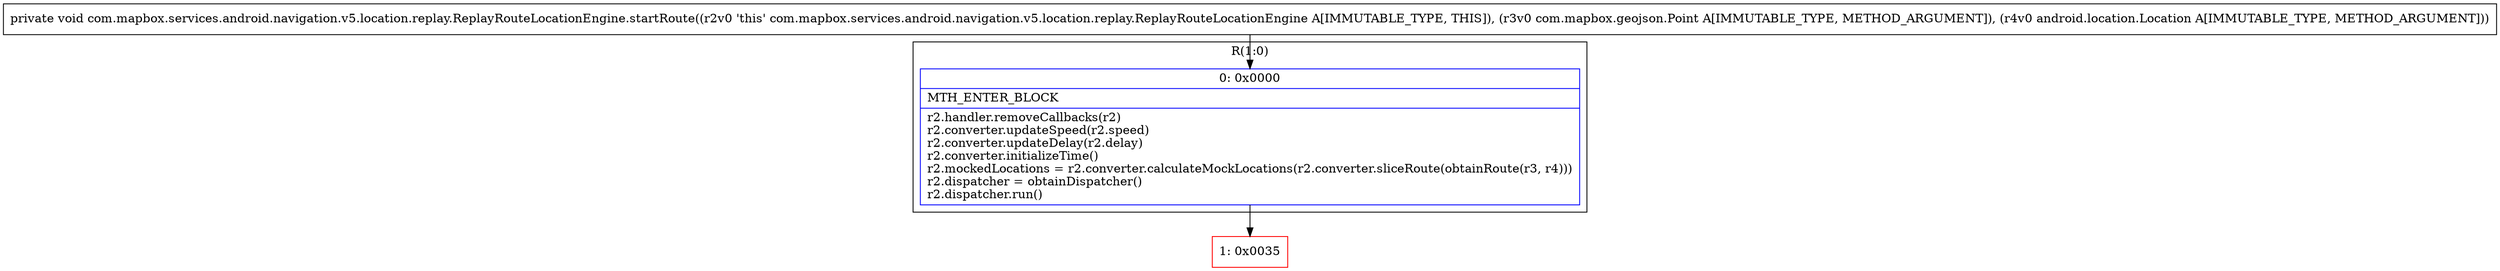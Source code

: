 digraph "CFG forcom.mapbox.services.android.navigation.v5.location.replay.ReplayRouteLocationEngine.startRoute(Lcom\/mapbox\/geojson\/Point;Landroid\/location\/Location;)V" {
subgraph cluster_Region_5560557 {
label = "R(1:0)";
node [shape=record,color=blue];
Node_0 [shape=record,label="{0\:\ 0x0000|MTH_ENTER_BLOCK\l|r2.handler.removeCallbacks(r2)\lr2.converter.updateSpeed(r2.speed)\lr2.converter.updateDelay(r2.delay)\lr2.converter.initializeTime()\lr2.mockedLocations = r2.converter.calculateMockLocations(r2.converter.sliceRoute(obtainRoute(r3, r4)))\lr2.dispatcher = obtainDispatcher()\lr2.dispatcher.run()\l}"];
}
Node_1 [shape=record,color=red,label="{1\:\ 0x0035}"];
MethodNode[shape=record,label="{private void com.mapbox.services.android.navigation.v5.location.replay.ReplayRouteLocationEngine.startRoute((r2v0 'this' com.mapbox.services.android.navigation.v5.location.replay.ReplayRouteLocationEngine A[IMMUTABLE_TYPE, THIS]), (r3v0 com.mapbox.geojson.Point A[IMMUTABLE_TYPE, METHOD_ARGUMENT]), (r4v0 android.location.Location A[IMMUTABLE_TYPE, METHOD_ARGUMENT])) }"];
MethodNode -> Node_0;
Node_0 -> Node_1;
}

